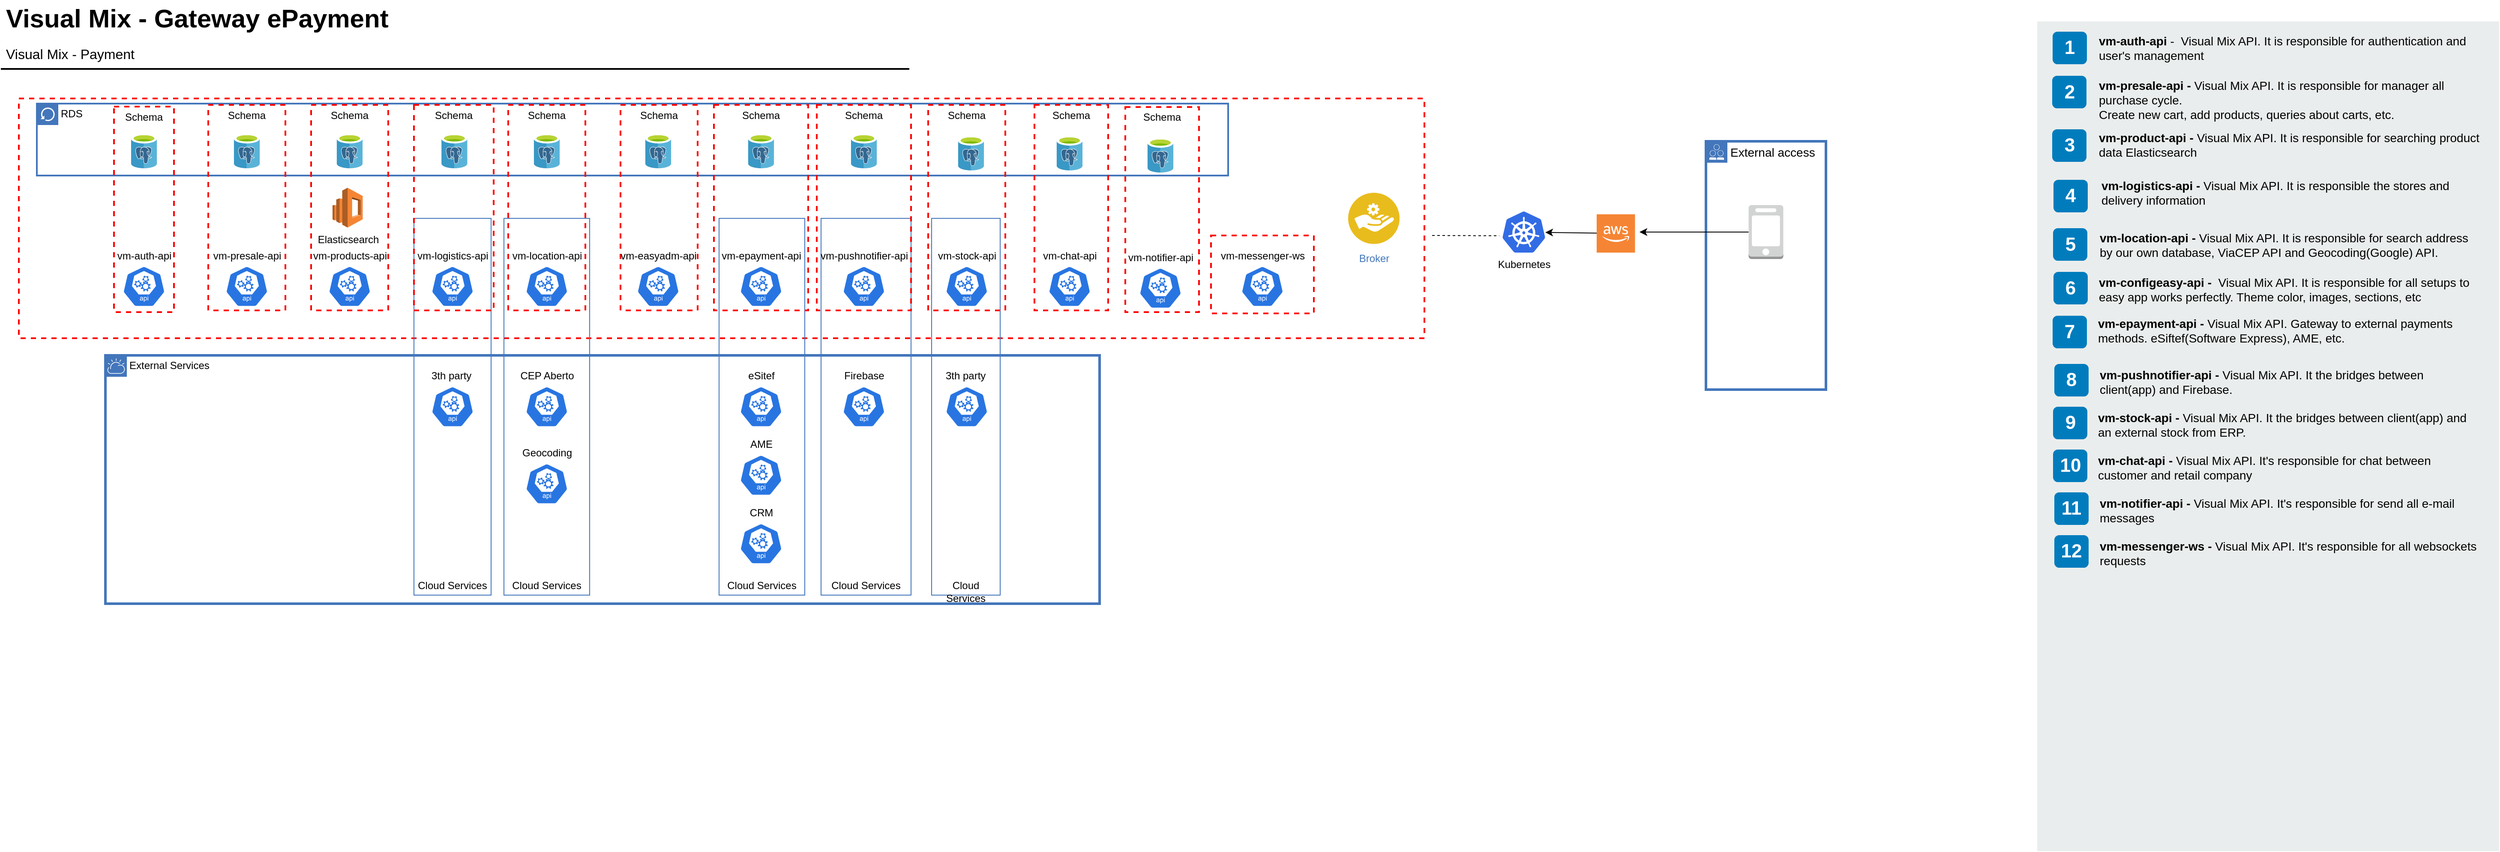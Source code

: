 <mxfile version="13.6.2" type="github" pages="3">
  <diagram id="Ht1M8jgEwFfnCIfOTk4-" name="Architecture">
    <mxGraphModel dx="2365" dy="1655" grid="1" gridSize="10" guides="1" tooltips="1" connect="1" arrows="1" fold="1" page="1" pageScale="1" pageWidth="1169" pageHeight="827" background="none" math="0" shadow="0">
      <root>
        <mxCell id="0" />
        <mxCell id="1" parent="0" />
        <mxCell id="-QjtrjUzRDEMRZ5MF8oH-47" value="Visual Mix - Gateway ePayment" style="text;html=1;resizable=0;points=[];autosize=1;align=left;verticalAlign=top;spacingTop=-4;fontSize=30;fontStyle=1" parent="1" vertex="1">
          <mxGeometry x="12" y="65.5" width="460" height="40" as="geometry" />
        </mxCell>
        <mxCell id="-QjtrjUzRDEMRZ5MF8oH-48" value="Visual Mix - Payment" style="text;html=1;resizable=0;points=[];autosize=1;align=left;verticalAlign=top;spacingTop=-4;fontSize=16" parent="1" vertex="1">
          <mxGeometry x="12" y="115.5" width="170" height="20" as="geometry" />
        </mxCell>
        <mxCell id="SCVMTBWpLvtzJIhz15lM-1" value="" style="line;strokeWidth=2;html=1;fontSize=14;" parent="1" vertex="1">
          <mxGeometry x="8" y="140.5" width="1060" height="10" as="geometry" />
        </mxCell>
        <mxCell id="9gZsiQix6CurxSerb5Fo-18" value="" style="rounded=0;whiteSpace=wrap;html=1;fillColor=#EAEDED;fontSize=22;fontColor=#FFFFFF;strokeColor=none;labelBackgroundColor=none;" parent="1" vertex="1">
          <mxGeometry x="2384" y="90" width="539" height="969" as="geometry" />
        </mxCell>
        <mxCell id="9gZsiQix6CurxSerb5Fo-19" value="1" style="rounded=1;whiteSpace=wrap;html=1;fillColor=#007CBD;strokeColor=none;fontColor=#FFFFFF;fontStyle=1;fontSize=22;labelBackgroundColor=none;" parent="1" vertex="1">
          <mxGeometry x="2402" y="102" width="40" height="38" as="geometry" />
        </mxCell>
        <mxCell id="9gZsiQix6CurxSerb5Fo-20" value="2" style="rounded=1;whiteSpace=wrap;html=1;fillColor=#007CBD;strokeColor=none;fontColor=#FFFFFF;fontStyle=1;fontSize=22;labelBackgroundColor=none;" parent="1" vertex="1">
          <mxGeometry x="2401.5" y="153.5" width="40" height="38" as="geometry" />
        </mxCell>
        <mxCell id="9gZsiQix6CurxSerb5Fo-21" value="3" style="rounded=1;whiteSpace=wrap;html=1;fillColor=#007CBD;strokeColor=none;fontColor=#FFFFFF;fontStyle=1;fontSize=22;labelBackgroundColor=none;" parent="1" vertex="1">
          <mxGeometry x="2401.5" y="216" width="40" height="38" as="geometry" />
        </mxCell>
        <mxCell id="9gZsiQix6CurxSerb5Fo-22" value="4" style="rounded=1;whiteSpace=wrap;html=1;fillColor=#007CBD;strokeColor=none;fontColor=#FFFFFF;fontStyle=1;fontSize=22;labelBackgroundColor=none;" parent="1" vertex="1">
          <mxGeometry x="2403" y="275" width="40" height="38" as="geometry" />
        </mxCell>
        <mxCell id="9gZsiQix6CurxSerb5Fo-23" value="5" style="rounded=1;whiteSpace=wrap;html=1;fillColor=#007CBD;strokeColor=none;fontColor=#FFFFFF;fontStyle=1;fontSize=22;labelBackgroundColor=none;" parent="1" vertex="1">
          <mxGeometry x="2402.5" y="331.5" width="40" height="38" as="geometry" />
        </mxCell>
        <mxCell id="9gZsiQix6CurxSerb5Fo-24" value="6" style="rounded=1;whiteSpace=wrap;html=1;fillColor=#007CBD;strokeColor=none;fontColor=#FFFFFF;fontStyle=1;fontSize=22;labelBackgroundColor=none;" parent="1" vertex="1">
          <mxGeometry x="2403" y="382.5" width="40" height="38" as="geometry" />
        </mxCell>
        <mxCell id="9gZsiQix6CurxSerb5Fo-25" value="7" style="rounded=1;whiteSpace=wrap;html=1;fillColor=#007CBD;strokeColor=none;fontColor=#FFFFFF;fontStyle=1;fontSize=22;labelBackgroundColor=none;" parent="1" vertex="1">
          <mxGeometry x="2402" y="433.75" width="40" height="38" as="geometry" />
        </mxCell>
        <mxCell id="9gZsiQix6CurxSerb5Fo-26" value="8" style="rounded=1;whiteSpace=wrap;html=1;fillColor=#007CBD;strokeColor=none;fontColor=#FFFFFF;fontStyle=1;fontSize=22;labelBackgroundColor=none;" parent="1" vertex="1">
          <mxGeometry x="2404" y="490" width="40" height="38" as="geometry" />
        </mxCell>
        <mxCell id="9gZsiQix6CurxSerb5Fo-27" value="&lt;b&gt;vm-auth-api &lt;/b&gt;- &amp;nbsp;Visual Mix API. It is responsible for authentication and user&#39;s management&amp;nbsp;" style="text;html=1;align=left;verticalAlign=top;spacingTop=-4;fontSize=14;labelBackgroundColor=none;whiteSpace=wrap;" parent="1" vertex="1">
          <mxGeometry x="2453.5" y="101.5" width="449" height="46.5" as="geometry" />
        </mxCell>
        <mxCell id="9gZsiQix6CurxSerb5Fo-28" value="&lt;b&gt;vm-presale-api&amp;nbsp;&lt;/b&gt;&lt;b&gt;-&amp;nbsp;&lt;/b&gt;Visual Mix API. It is responsible for manager all purchase cycle.&amp;nbsp;&lt;br&gt;Create new cart, add products, queries about carts, etc." style="text;html=1;align=left;verticalAlign=top;spacingTop=-4;fontSize=14;labelBackgroundColor=none;whiteSpace=wrap;" parent="1" vertex="1">
          <mxGeometry x="2453.5" y="154" width="450" height="43.5" as="geometry" />
        </mxCell>
        <mxCell id="9gZsiQix6CurxSerb5Fo-29" value="&lt;b&gt;vm-product-api&amp;nbsp;&lt;/b&gt;&lt;b&gt;-&amp;nbsp;&lt;/b&gt;Visual Mix API. It is responsible for searching product data Elasticsearch&amp;nbsp;" style="text;html=1;align=left;verticalAlign=top;spacingTop=-4;fontSize=14;labelBackgroundColor=none;whiteSpace=wrap;" parent="1" vertex="1">
          <mxGeometry x="2453.5" y="214.5" width="450" height="117" as="geometry" />
        </mxCell>
        <mxCell id="9gZsiQix6CurxSerb5Fo-30" value="&lt;span&gt;&lt;b&gt;vm-logistics-api&amp;nbsp;&lt;/b&gt;&lt;/span&gt;&lt;b&gt;-&amp;nbsp;&lt;/b&gt;Visual Mix API. It is responsible the stores&amp;nbsp;and delivery&amp;nbsp;information&amp;nbsp;" style="text;html=1;align=left;verticalAlign=top;spacingTop=-4;fontSize=14;labelBackgroundColor=none;whiteSpace=wrap;" parent="1" vertex="1">
          <mxGeometry x="2457" y="270.5" width="450" height="49.5" as="geometry" />
        </mxCell>
        <mxCell id="9gZsiQix6CurxSerb5Fo-31" value="&lt;b&gt;vm-location-api&amp;nbsp;&lt;/b&gt;&lt;b&gt;-&amp;nbsp;&lt;/b&gt;Visual Mix API. It is responsible for search address by our own database, ViaCEP API and Geocoding(Google) API." style="text;html=1;align=left;verticalAlign=top;spacingTop=-4;fontSize=14;labelBackgroundColor=none;whiteSpace=wrap;" parent="1" vertex="1">
          <mxGeometry x="2454.5" y="331.5" width="449" height="62.5" as="geometry" />
        </mxCell>
        <mxCell id="9gZsiQix6CurxSerb5Fo-32" value="&lt;b&gt;vm-configeasy-api&amp;nbsp;&lt;/b&gt;&lt;b&gt;-&amp;nbsp;&lt;/b&gt;&lt;b&gt;&amp;nbsp;&lt;/b&gt;Visual Mix API. It is responsible for all setups to easy app works perfectly. Theme color, images, sections, etc" style="text;html=1;align=left;verticalAlign=top;spacingTop=-4;fontSize=14;labelBackgroundColor=none;whiteSpace=wrap;" parent="1" vertex="1">
          <mxGeometry x="2453.5" y="384" width="450" height="36" as="geometry" />
        </mxCell>
        <mxCell id="9gZsiQix6CurxSerb5Fo-33" value="&lt;b&gt;vm-pushnotifier-api&amp;nbsp;&lt;/b&gt;&lt;b&gt;-&amp;nbsp;&lt;/b&gt;Visual Mix API. It the bridges between client(app) and Firebase." style="text;html=1;align=left;verticalAlign=top;spacingTop=-4;fontSize=14;labelBackgroundColor=none;whiteSpace=wrap;" parent="1" vertex="1">
          <mxGeometry x="2454.5" y="491.5" width="449" height="38.5" as="geometry" />
        </mxCell>
        <mxCell id="9gZsiQix6CurxSerb5Fo-34" value="&lt;b&gt;vm-epayment-api&amp;nbsp;&lt;/b&gt;&lt;b&gt;-&amp;nbsp;&lt;/b&gt;Visual Mix API. Gateway to external payments methods. eSiftef(Software Express), AME, etc.&lt;b&gt;&amp;nbsp;&lt;/b&gt;" style="text;html=1;align=left;verticalAlign=top;spacingTop=-4;fontSize=14;labelBackgroundColor=none;whiteSpace=wrap;" parent="1" vertex="1">
          <mxGeometry x="2452.5" y="431.5" width="450" height="38.5" as="geometry" />
        </mxCell>
        <mxCell id="e6rWz-Rmy9RiweGdKCaX-33" value="9" style="rounded=1;whiteSpace=wrap;html=1;fillColor=#007CBD;strokeColor=none;fontColor=#FFFFFF;fontStyle=1;fontSize=22;labelBackgroundColor=none;" parent="1" vertex="1">
          <mxGeometry x="2402.5" y="540" width="40" height="38" as="geometry" />
        </mxCell>
        <mxCell id="e6rWz-Rmy9RiweGdKCaX-34" value="&lt;b&gt;vm-stock-api&amp;nbsp;&lt;/b&gt;&lt;b&gt;-&amp;nbsp;&lt;/b&gt;Visual Mix API. It the bridges between client(app) and an external stock from ERP." style="text;html=1;align=left;verticalAlign=top;spacingTop=-4;fontSize=14;labelBackgroundColor=none;whiteSpace=wrap;" parent="1" vertex="1">
          <mxGeometry x="2453" y="541.5" width="449" height="38.5" as="geometry" />
        </mxCell>
        <mxCell id="e6rWz-Rmy9RiweGdKCaX-35" value="10" style="rounded=1;whiteSpace=wrap;html=1;fillColor=#007CBD;strokeColor=none;fontColor=#FFFFFF;fontStyle=1;fontSize=22;labelBackgroundColor=none;" parent="1" vertex="1">
          <mxGeometry x="2402.5" y="590" width="40" height="38" as="geometry" />
        </mxCell>
        <mxCell id="e6rWz-Rmy9RiweGdKCaX-36" value="&lt;b&gt;vm-chat-api&amp;nbsp;&lt;/b&gt;&lt;b&gt;-&amp;nbsp;&lt;/b&gt;Visual Mix API. It&#39;s responsible for chat between customer and retail company" style="text;html=1;align=left;verticalAlign=top;spacingTop=-4;fontSize=14;labelBackgroundColor=none;whiteSpace=wrap;" parent="1" vertex="1">
          <mxGeometry x="2453" y="591.5" width="449" height="38.5" as="geometry" />
        </mxCell>
        <mxCell id="e6rWz-Rmy9RiweGdKCaX-37" value="11" style="rounded=1;whiteSpace=wrap;html=1;fillColor=#007CBD;strokeColor=none;fontColor=#FFFFFF;fontStyle=1;fontSize=22;labelBackgroundColor=none;" parent="1" vertex="1">
          <mxGeometry x="2404" y="640" width="40" height="38" as="geometry" />
        </mxCell>
        <mxCell id="e6rWz-Rmy9RiweGdKCaX-38" value="&lt;b&gt;vm-notifier-api&amp;nbsp;&lt;/b&gt;&lt;b&gt;-&amp;nbsp;&lt;/b&gt;Visual Mix API. It&#39;s responsible for send all e-mail messages" style="text;html=1;align=left;verticalAlign=top;spacingTop=-4;fontSize=14;labelBackgroundColor=none;whiteSpace=wrap;" parent="1" vertex="1">
          <mxGeometry x="2454.5" y="641.5" width="449" height="38.5" as="geometry" />
        </mxCell>
        <mxCell id="e6rWz-Rmy9RiweGdKCaX-39" value="12" style="rounded=1;whiteSpace=wrap;html=1;fillColor=#007CBD;strokeColor=none;fontColor=#FFFFFF;fontStyle=1;fontSize=22;labelBackgroundColor=none;" parent="1" vertex="1">
          <mxGeometry x="2404" y="690" width="40" height="38" as="geometry" />
        </mxCell>
        <mxCell id="e6rWz-Rmy9RiweGdKCaX-40" value="&lt;b&gt;vm-messenger-ws&amp;nbsp;&lt;/b&gt;&lt;b&gt;-&amp;nbsp;&lt;/b&gt;Visual Mix API. It&#39;s responsible for all websockets requests" style="text;html=1;align=left;verticalAlign=top;spacingTop=-4;fontSize=14;labelBackgroundColor=none;whiteSpace=wrap;" parent="1" vertex="1">
          <mxGeometry x="2454.5" y="691.5" width="449" height="38.5" as="geometry" />
        </mxCell>
        <mxCell id="FPIIqeN5ZAR5y9yoUY7c-1" value="" style="group" vertex="1" connectable="0" parent="1">
          <mxGeometry x="29" y="180" width="2108.5" height="590" as="geometry" />
        </mxCell>
        <mxCell id="e6rWz-Rmy9RiweGdKCaX-19" value="Schema" style="fontStyle=0;verticalAlign=top;align=center;spacingTop=-1;fillColor=none;rounded=0;whiteSpace=wrap;strokeColor=#FF0000;strokeWidth=2;dashed=1;container=1;collapsible=0;expand=0;recursiveResize=0;spacing=1;" parent="FPIIqeN5ZAR5y9yoUY7c-1" vertex="1">
          <mxGeometry x="1291" y="10" width="86" height="239.5" as="geometry" />
        </mxCell>
        <mxCell id="e6rWz-Rmy9RiweGdKCaX-20" value="" style="aspect=fixed;html=1;points=[];align=center;image;fontSize=12;image=img/lib/mscae/Azure_Database_for_PostgreSQL_servers.svg;" parent="e6rWz-Rmy9RiweGdKCaX-19" vertex="1">
          <mxGeometry x="25.8" y="36.5" width="30.4" height="40" as="geometry" />
        </mxCell>
        <mxCell id="e6rWz-Rmy9RiweGdKCaX-32" value="RDS" style="shape=mxgraph.ibm.box;prType=classic;fontStyle=0;verticalAlign=top;align=left;spacingLeft=32;spacingTop=4;fillColor=none;rounded=0;whiteSpace=wrap;html=1;strokeColor=#4376BB;strokeWidth=2;dashed=0;container=1;spacing=-4;collapsible=0;expand=0;recursiveResize=0;" parent="e6rWz-Rmy9RiweGdKCaX-19" vertex="1">
          <mxGeometry x="-1270" y="-4" width="1390" height="84" as="geometry" />
        </mxCell>
        <mxCell id="9gZsiQix6CurxSerb5Fo-36" value="" style="fontStyle=0;verticalAlign=top;align=center;spacingTop=-2;fillColor=none;rounded=0;whiteSpace=wrap;html=1;strokeColor=#FF0000;strokeWidth=2;dashed=1;container=0;collapsible=0;expand=0;recursiveResize=0;" parent="FPIIqeN5ZAR5y9yoUY7c-1" vertex="1">
          <mxGeometry width="1640" height="280" as="geometry" />
        </mxCell>
        <mxCell id="9gZsiQix6CurxSerb5Fo-55" value="Schema" style="fontStyle=0;verticalAlign=top;align=center;spacingTop=-2;fillColor=none;rounded=0;whiteSpace=wrap;html=1;strokeColor=#FF0000;strokeWidth=2;dashed=1;container=1;collapsible=0;expand=0;recursiveResize=0;" parent="FPIIqeN5ZAR5y9yoUY7c-1" vertex="1">
          <mxGeometry x="702" y="7.5" width="90" height="240" as="geometry" />
        </mxCell>
        <mxCell id="9gZsiQix6CurxSerb5Fo-123" value="" style="aspect=fixed;html=1;points=[];align=center;image;fontSize=12;image=img/lib/mscae/Azure_Database_for_PostgreSQL_servers.svg;" parent="9gZsiQix6CurxSerb5Fo-55" vertex="1">
          <mxGeometry x="28.8" y="34" width="30.4" height="40" as="geometry" />
        </mxCell>
        <mxCell id="9gZsiQix6CurxSerb5Fo-71" value="&lt;br&gt;&lt;br&gt;&lt;br&gt;&lt;br&gt;&lt;br&gt;&lt;br&gt;&lt;br&gt;&lt;br&gt;&lt;br&gt;&lt;br&gt;&lt;br&gt;&lt;br&gt;&lt;br&gt;&lt;br&gt;&lt;br&gt;&lt;br&gt;&lt;br&gt;&lt;br&gt;&lt;br&gt;&lt;br&gt;&lt;br&gt;&lt;br&gt;&lt;br&gt;&lt;br&gt;&lt;br&gt;&lt;br&gt;&lt;br&gt;&lt;br&gt;&lt;br&gt;Cloud Services" style="fontStyle=0;verticalAlign=top;align=center;spacingTop=-2;fillColor=none;rounded=0;whiteSpace=wrap;html=1;strokeColor=#4376BB;strokeWidth=1;dashed=0;container=1;collapsible=0;expand=0;recursiveResize=0;direction=east;" parent="FPIIqeN5ZAR5y9yoUY7c-1" vertex="1">
          <mxGeometry x="817" y="140" width="100" height="440" as="geometry" />
        </mxCell>
        <mxCell id="9gZsiQix6CurxSerb5Fo-75" value="External Services" style="shape=mxgraph.ibm.box;prType=cloud;fontStyle=0;verticalAlign=top;align=left;spacingLeft=32;spacingTop=4;fillColor=none;rounded=0;whiteSpace=wrap;html=1;strokeColor=#4376BB;strokeWidth=3;dashed=0;container=1;spacing=-4;collapsible=0;expand=0;recursiveResize=0;" parent="FPIIqeN5ZAR5y9yoUY7c-1" vertex="1">
          <mxGeometry x="101" y="300" width="1160" height="290" as="geometry" />
        </mxCell>
        <mxCell id="9gZsiQix6CurxSerb5Fo-78" value="3th party&amp;nbsp;&lt;br&gt;&lt;br&gt;&lt;br&gt;&lt;br&gt;&lt;br&gt;&lt;br&gt;" style="html=1;dashed=0;whitespace=wrap;fillColor=#2875E2;strokeColor=#ffffff;points=[[0.005,0.63,0],[0.1,0.2,0],[0.9,0.2,0],[0.5,0,0],[0.995,0.63,0],[0.72,0.99,0],[0.5,1,0],[0.28,0.99,0]];shape=mxgraph.kubernetes.icon;prIcon=api;flipH=0;flipV=0;" parent="9gZsiQix6CurxSerb5Fo-75" vertex="1">
          <mxGeometry x="380" y="30" width="50" height="60" as="geometry" />
        </mxCell>
        <mxCell id="9gZsiQix6CurxSerb5Fo-79" value="eSitef&lt;br&gt;&lt;br&gt;&lt;br&gt;&lt;br&gt;&lt;br&gt;&lt;br&gt;" style="html=1;dashed=0;whitespace=wrap;fillColor=#2875E2;strokeColor=#ffffff;points=[[0.005,0.63,0],[0.1,0.2,0],[0.9,0.2,0],[0.5,0,0],[0.995,0.63,0],[0.72,0.99,0],[0.5,1,0],[0.28,0.99,0]];shape=mxgraph.kubernetes.icon;prIcon=api;flipH=0;flipV=0;" parent="9gZsiQix6CurxSerb5Fo-75" vertex="1">
          <mxGeometry x="740" y="30" width="50" height="60" as="geometry" />
        </mxCell>
        <mxCell id="9gZsiQix6CurxSerb5Fo-81" value="AME&lt;br&gt;&lt;br&gt;&lt;br&gt;&lt;br&gt;&lt;br&gt;&lt;br&gt;" style="html=1;dashed=0;whitespace=wrap;fillColor=#2875E2;strokeColor=#ffffff;points=[[0.005,0.63,0],[0.1,0.2,0],[0.9,0.2,0],[0.5,0,0],[0.995,0.63,0],[0.72,0.99,0],[0.5,1,0],[0.28,0.99,0]];shape=mxgraph.kubernetes.icon;prIcon=api;flipH=0;flipV=0;" parent="9gZsiQix6CurxSerb5Fo-75" vertex="1">
          <mxGeometry x="740" y="110" width="50" height="60" as="geometry" />
        </mxCell>
        <mxCell id="9gZsiQix6CurxSerb5Fo-82" value="CRM&lt;br&gt;&lt;br&gt;&lt;br&gt;&lt;br&gt;&lt;br&gt;&lt;br&gt;" style="html=1;dashed=0;whitespace=wrap;fillColor=#2875E2;strokeColor=#ffffff;points=[[0.005,0.63,0],[0.1,0.2,0],[0.9,0.2,0],[0.5,0,0],[0.995,0.63,0],[0.72,0.99,0],[0.5,1,0],[0.28,0.99,0]];shape=mxgraph.kubernetes.icon;prIcon=api;flipH=0;flipV=0;" parent="9gZsiQix6CurxSerb5Fo-75" vertex="1">
          <mxGeometry x="740" y="190" width="50" height="60" as="geometry" />
        </mxCell>
        <mxCell id="9gZsiQix6CurxSerb5Fo-83" value="Firebase&lt;br&gt;&lt;br&gt;&lt;br&gt;&lt;br&gt;&lt;br&gt;&lt;br&gt;" style="html=1;dashed=0;whitespace=wrap;fillColor=#2875E2;strokeColor=#ffffff;points=[[0.005,0.63,0],[0.1,0.2,0],[0.9,0.2,0],[0.5,0,0],[0.995,0.63,0],[0.72,0.99,0],[0.5,1,0],[0.28,0.99,0]];shape=mxgraph.kubernetes.icon;prIcon=api;flipH=0;flipV=0;" parent="9gZsiQix6CurxSerb5Fo-75" vertex="1">
          <mxGeometry x="860" y="30" width="50" height="60" as="geometry" />
        </mxCell>
        <mxCell id="9gZsiQix6CurxSerb5Fo-84" value="3th party&amp;nbsp;&lt;br&gt;&lt;br&gt;&lt;br&gt;&lt;br&gt;&lt;br&gt;&lt;br&gt;" style="html=1;dashed=0;whitespace=wrap;fillColor=#2875E2;strokeColor=#ffffff;points=[[0.005,0.63,0],[0.1,0.2,0],[0.9,0.2,0],[0.5,0,0],[0.995,0.63,0],[0.72,0.99,0],[0.5,1,0],[0.28,0.99,0]];shape=mxgraph.kubernetes.icon;prIcon=api;flipH=0;flipV=0;" parent="9gZsiQix6CurxSerb5Fo-75" vertex="1">
          <mxGeometry x="980" y="30" width="50" height="60" as="geometry" />
        </mxCell>
        <mxCell id="9gZsiQix6CurxSerb5Fo-73" value="&lt;br&gt;&lt;br&gt;&lt;br&gt;&lt;br&gt;&lt;br&gt;&lt;br&gt;&lt;br&gt;&lt;br&gt;&lt;br&gt;&lt;br&gt;&lt;br&gt;&lt;br&gt;&lt;br&gt;&lt;br&gt;&lt;br&gt;&lt;br&gt;&lt;br&gt;&lt;br&gt;&lt;br&gt;&lt;br&gt;&lt;br&gt;&lt;br&gt;&lt;br&gt;&lt;br&gt;&lt;br&gt;&lt;br&gt;&lt;br&gt;&lt;br&gt;&lt;br&gt;Cloud Services" style="fontStyle=0;verticalAlign=top;align=center;spacingTop=-2;fillColor=none;rounded=0;whiteSpace=wrap;html=1;strokeColor=#4376BB;strokeWidth=1;dashed=0;container=1;collapsible=0;expand=0;recursiveResize=0;direction=east;flipH=0;" parent="FPIIqeN5ZAR5y9yoUY7c-1" vertex="1">
          <mxGeometry x="1065" y="140" width="80" height="440" as="geometry" />
        </mxCell>
        <mxCell id="9gZsiQix6CurxSerb5Fo-72" value="&lt;br&gt;&lt;br&gt;&lt;br&gt;&lt;br&gt;&lt;br&gt;&lt;br&gt;&lt;br&gt;&lt;br&gt;&lt;br&gt;&lt;br&gt;&lt;br&gt;&lt;br&gt;&lt;br&gt;&lt;br&gt;&lt;br&gt;&lt;br&gt;&lt;br&gt;&lt;br&gt;&lt;br&gt;&lt;br&gt;&lt;br&gt;&lt;br&gt;&lt;br&gt;&lt;br&gt;&lt;br&gt;&lt;br&gt;&lt;br&gt;&lt;br&gt;&lt;br&gt;Cloud Services" style="fontStyle=0;verticalAlign=top;align=center;spacingTop=-2;fillColor=none;rounded=0;whiteSpace=wrap;html=1;strokeColor=#4376BB;strokeWidth=1;dashed=0;container=1;collapsible=0;expand=0;recursiveResize=0;direction=east;" parent="FPIIqeN5ZAR5y9yoUY7c-1" vertex="1">
          <mxGeometry x="936" y="140" width="105" height="440" as="geometry" />
        </mxCell>
        <mxCell id="9gZsiQix6CurxSerb5Fo-74" value="&lt;br&gt;&lt;br&gt;&lt;br&gt;&lt;br&gt;&lt;br&gt;&lt;br&gt;&lt;br&gt;&lt;br&gt;&lt;br&gt;&lt;br&gt;&lt;br&gt;&lt;br&gt;&lt;br&gt;&lt;br&gt;&lt;br&gt;&lt;br&gt;&lt;br&gt;&lt;br&gt;&lt;br&gt;&lt;br&gt;&lt;br&gt;&lt;br&gt;&lt;br&gt;&lt;br&gt;&lt;br&gt;&lt;br&gt;&lt;br&gt;&lt;br&gt;&lt;br&gt;Cloud Services" style="fontStyle=0;verticalAlign=top;align=center;spacingTop=-2;fillColor=none;rounded=0;whiteSpace=wrap;html=1;strokeColor=#4376BB;strokeWidth=1;dashed=0;container=1;collapsible=0;expand=0;recursiveResize=0;direction=east;" parent="FPIIqeN5ZAR5y9yoUY7c-1" vertex="1">
          <mxGeometry x="461" y="140" width="90" height="440" as="geometry" />
        </mxCell>
        <mxCell id="9gZsiQix6CurxSerb5Fo-70" value="&lt;br&gt;&lt;br&gt;&lt;br&gt;&lt;br&gt;&lt;br&gt;&lt;br&gt;&lt;br&gt;&lt;br&gt;&lt;br&gt;&lt;br&gt;&lt;br&gt;&lt;br&gt;&lt;br&gt;&lt;br&gt;&lt;br&gt;&lt;br&gt;&lt;br&gt;&lt;br&gt;&lt;br&gt;&lt;br&gt;&lt;br&gt;&lt;br&gt;&lt;br&gt;&lt;br&gt;&lt;br&gt;&lt;br&gt;&lt;br&gt;&lt;br&gt;&lt;br&gt;Cloud Services" style="fontStyle=0;verticalAlign=top;align=center;spacingTop=-2;fillColor=none;rounded=0;whiteSpace=wrap;html=1;strokeColor=#4376BB;strokeWidth=1;dashed=0;container=1;collapsible=0;expand=0;recursiveResize=0;direction=east;" parent="FPIIqeN5ZAR5y9yoUY7c-1" vertex="1">
          <mxGeometry x="566" y="140" width="100" height="440" as="geometry" />
        </mxCell>
        <mxCell id="9gZsiQix6CurxSerb5Fo-76" value="CEP Aberto&lt;br&gt;&lt;br&gt;&lt;br&gt;&lt;br&gt;&lt;br&gt;&lt;br&gt;" style="html=1;dashed=0;whitespace=wrap;fillColor=#2875E2;strokeColor=#ffffff;points=[[0.005,0.63,0],[0.1,0.2,0],[0.9,0.2,0],[0.5,0,0],[0.995,0.63,0],[0.72,0.99,0],[0.5,1,0],[0.28,0.99,0]];shape=mxgraph.kubernetes.icon;prIcon=api;flipH=0;flipV=0;" parent="9gZsiQix6CurxSerb5Fo-70" vertex="1">
          <mxGeometry x="25" y="190" width="50" height="60" as="geometry" />
        </mxCell>
        <mxCell id="9gZsiQix6CurxSerb5Fo-77" value="Geocoding&lt;br&gt;&lt;br&gt;&lt;br&gt;&lt;br&gt;&lt;br&gt;&lt;br&gt;" style="html=1;dashed=0;whitespace=wrap;fillColor=#2875E2;strokeColor=#ffffff;points=[[0.005,0.63,0],[0.1,0.2,0],[0.9,0.2,0],[0.5,0,0],[0.995,0.63,0],[0.72,0.99,0],[0.5,1,0],[0.28,0.99,0]];shape=mxgraph.kubernetes.icon;prIcon=api;flipH=0;flipV=0;" parent="9gZsiQix6CurxSerb5Fo-70" vertex="1">
          <mxGeometry x="25" y="280" width="50" height="60" as="geometry" />
        </mxCell>
        <mxCell id="9gZsiQix6CurxSerb5Fo-59" value="Schema" style="fontStyle=0;verticalAlign=top;align=center;spacingTop=-2;fillColor=none;rounded=0;whiteSpace=wrap;html=1;strokeColor=#FF0000;strokeWidth=2;dashed=1;container=1;collapsible=0;expand=0;recursiveResize=0;" parent="FPIIqeN5ZAR5y9yoUY7c-1" vertex="1">
          <mxGeometry x="1185" y="7.5" width="86" height="240" as="geometry" />
        </mxCell>
        <mxCell id="9gZsiQix6CurxSerb5Fo-127" value="" style="aspect=fixed;html=1;points=[];align=center;image;fontSize=12;image=img/lib/mscae/Azure_Database_for_PostgreSQL_servers.svg;" parent="9gZsiQix6CurxSerb5Fo-59" vertex="1">
          <mxGeometry x="25.8" y="36.5" width="30.4" height="40" as="geometry" />
        </mxCell>
        <mxCell id="9gZsiQix6CurxSerb5Fo-58" value="Schema" style="fontStyle=0;verticalAlign=top;align=center;spacingTop=-2;fillColor=none;rounded=0;whiteSpace=wrap;html=1;strokeColor=#FF0000;strokeWidth=2;dashed=1;container=1;collapsible=0;expand=0;recursiveResize=0;" parent="FPIIqeN5ZAR5y9yoUY7c-1" vertex="1">
          <mxGeometry x="1061" y="7.5" width="90" height="240" as="geometry" />
        </mxCell>
        <mxCell id="9gZsiQix6CurxSerb5Fo-126" value="" style="aspect=fixed;html=1;points=[];align=center;image;fontSize=12;image=img/lib/mscae/Azure_Database_for_PostgreSQL_servers.svg;" parent="9gZsiQix6CurxSerb5Fo-58" vertex="1">
          <mxGeometry x="34.8" y="36.5" width="30.4" height="40" as="geometry" />
        </mxCell>
        <mxCell id="9gZsiQix6CurxSerb5Fo-57" value="Schema" style="fontStyle=0;verticalAlign=top;align=center;spacingTop=-2;fillColor=none;rounded=0;whiteSpace=wrap;html=1;strokeColor=#FF0000;strokeWidth=2;dashed=1;container=1;collapsible=0;expand=0;recursiveResize=0;" parent="FPIIqeN5ZAR5y9yoUY7c-1" vertex="1">
          <mxGeometry x="931" y="7.5" width="110" height="240" as="geometry" />
        </mxCell>
        <mxCell id="9gZsiQix6CurxSerb5Fo-125" value="" style="aspect=fixed;html=1;points=[];align=center;image;fontSize=12;image=img/lib/mscae/Azure_Database_for_PostgreSQL_servers.svg;" parent="9gZsiQix6CurxSerb5Fo-57" vertex="1">
          <mxGeometry x="39.8" y="34" width="30.4" height="40" as="geometry" />
        </mxCell>
        <mxCell id="9gZsiQix6CurxSerb5Fo-56" value="Schema" style="fontStyle=0;verticalAlign=top;align=center;spacingTop=-2;fillColor=none;rounded=0;whiteSpace=wrap;html=1;strokeColor=#FF0000;strokeWidth=2;dashed=1;container=1;collapsible=0;expand=0;recursiveResize=0;" parent="FPIIqeN5ZAR5y9yoUY7c-1" vertex="1">
          <mxGeometry x="811" y="7.5" width="110" height="240" as="geometry" />
        </mxCell>
        <mxCell id="9gZsiQix6CurxSerb5Fo-124" value="" style="aspect=fixed;html=1;points=[];align=center;image;fontSize=12;image=img/lib/mscae/Azure_Database_for_PostgreSQL_servers.svg;" parent="9gZsiQix6CurxSerb5Fo-56" vertex="1">
          <mxGeometry x="39.8" y="34" width="30.4" height="40" as="geometry" />
        </mxCell>
        <mxCell id="9gZsiQix6CurxSerb5Fo-54" value="Schema" style="fontStyle=0;verticalAlign=top;align=center;spacingTop=-2;fillColor=none;rounded=0;whiteSpace=wrap;html=1;strokeColor=#FF0000;strokeWidth=2;dashed=1;container=1;collapsible=0;expand=0;recursiveResize=0;" parent="FPIIqeN5ZAR5y9yoUY7c-1" vertex="1">
          <mxGeometry x="571" y="7.5" width="90" height="240" as="geometry" />
        </mxCell>
        <mxCell id="9gZsiQix6CurxSerb5Fo-122" value="" style="aspect=fixed;html=1;points=[];align=center;image;fontSize=12;image=img/lib/mscae/Azure_Database_for_PostgreSQL_servers.svg;" parent="9gZsiQix6CurxSerb5Fo-54" vertex="1">
          <mxGeometry x="29.8" y="34" width="30.4" height="40" as="geometry" />
        </mxCell>
        <mxCell id="9gZsiQix6CurxSerb5Fo-53" value="Schema" style="fontStyle=0;verticalAlign=top;align=center;spacingTop=-2;fillColor=none;rounded=0;whiteSpace=wrap;html=1;strokeColor=#FF0000;strokeWidth=2;dashed=1;container=1;collapsible=0;expand=0;recursiveResize=0;" parent="FPIIqeN5ZAR5y9yoUY7c-1" vertex="1">
          <mxGeometry x="461" y="7.5" width="93" height="240" as="geometry" />
        </mxCell>
        <mxCell id="9gZsiQix6CurxSerb5Fo-121" value="" style="aspect=fixed;html=1;points=[];align=center;image;fontSize=12;image=img/lib/mscae/Azure_Database_for_PostgreSQL_servers.svg;" parent="9gZsiQix6CurxSerb5Fo-53" vertex="1">
          <mxGeometry x="32.0" y="34" width="30.4" height="40" as="geometry" />
        </mxCell>
        <mxCell id="9gZsiQix6CurxSerb5Fo-52" value="Schema" style="fontStyle=0;verticalAlign=top;align=center;spacingTop=-2;fillColor=none;rounded=0;whiteSpace=wrap;html=1;strokeColor=#FF0000;strokeWidth=2;dashed=1;container=1;collapsible=0;expand=0;recursiveResize=0;" parent="FPIIqeN5ZAR5y9yoUY7c-1" vertex="1">
          <mxGeometry x="341" y="7.5" width="90" height="240" as="geometry" />
        </mxCell>
        <mxCell id="9gZsiQix6CurxSerb5Fo-115" value="Elasticsearch" style="outlineConnect=0;dashed=0;verticalLabelPosition=bottom;verticalAlign=top;align=center;html=1;shape=mxgraph.aws3.elasticsearch_service;fillColor=#F58534;gradientColor=none;" parent="9gZsiQix6CurxSerb5Fo-52" vertex="1">
          <mxGeometry x="24.99" y="96.75" width="35.21" height="46.5" as="geometry" />
        </mxCell>
        <mxCell id="9gZsiQix6CurxSerb5Fo-120" value="" style="aspect=fixed;html=1;points=[];align=center;image;fontSize=12;image=img/lib/mscae/Azure_Database_for_PostgreSQL_servers.svg;" parent="9gZsiQix6CurxSerb5Fo-52" vertex="1">
          <mxGeometry x="29.8" y="34" width="30.4" height="40" as="geometry" />
        </mxCell>
        <mxCell id="9gZsiQix6CurxSerb5Fo-51" value="Schema" style="fontStyle=0;verticalAlign=top;align=center;spacingTop=-2;fillColor=none;rounded=0;whiteSpace=wrap;html=1;strokeColor=#FF0000;strokeWidth=2;dashed=1;container=1;collapsible=0;expand=0;recursiveResize=0;" parent="FPIIqeN5ZAR5y9yoUY7c-1" vertex="1">
          <mxGeometry x="221" y="7.5" width="90" height="240" as="geometry" />
        </mxCell>
        <mxCell id="J2uJuzHB50UTJ_rWJ9Sv-41" value="External access" style="shape=mxgraph.ibm.box;prType=public;fontStyle=0;verticalAlign=top;align=left;spacingLeft=32;spacingTop=4;fillColor=none;rounded=0;whiteSpace=wrap;html=1;strokeColor=#4376BB;strokeWidth=3;dashed=0;container=1;spacing=-4;collapsible=0;expand=0;recursiveResize=0;fontSize=14;" parent="FPIIqeN5ZAR5y9yoUY7c-1" vertex="1">
          <mxGeometry x="1968.5" y="50" width="140" height="290" as="geometry" />
        </mxCell>
        <mxCell id="e6rWz-Rmy9RiweGdKCaX-3" value="" style="outlineConnect=0;dashed=0;verticalLabelPosition=bottom;verticalAlign=top;align=center;html=1;shape=mxgraph.aws3.mobile_client;fillColor=#D2D3D3;gradientColor=none;" parent="J2uJuzHB50UTJ_rWJ9Sv-41" vertex="1">
          <mxGeometry x="49.75" y="74.5" width="40.5" height="63" as="geometry" />
        </mxCell>
        <mxCell id="9gZsiQix6CurxSerb5Fo-50" value="Schema" style="fontStyle=0;verticalAlign=top;align=center;spacingTop=-2;fillColor=none;rounded=0;whiteSpace=wrap;html=1;strokeColor=#FF0000;strokeWidth=2;dashed=1;container=1;collapsible=0;expand=0;recursiveResize=0;" parent="FPIIqeN5ZAR5y9yoUY7c-1" vertex="1">
          <mxGeometry x="111" y="9.5" width="70" height="240" as="geometry" />
        </mxCell>
        <mxCell id="9gZsiQix6CurxSerb5Fo-116" value="" style="aspect=fixed;html=1;points=[];align=center;image;fontSize=12;image=img/lib/mscae/Azure_Database_for_PostgreSQL_servers.svg;" parent="9gZsiQix6CurxSerb5Fo-50" vertex="1">
          <mxGeometry x="19.8" y="32" width="30.4" height="40" as="geometry" />
        </mxCell>
        <mxCell id="9gZsiQix6CurxSerb5Fo-38" value="vm-presale-api&lt;br&gt;&lt;br&gt;&lt;br&gt;&lt;br&gt;&lt;br&gt;&lt;br&gt;" style="html=1;dashed=0;whitespace=wrap;fillColor=#2875E2;strokeColor=#ffffff;points=[[0.005,0.63,0],[0.1,0.2,0],[0.9,0.2,0],[0.5,0,0],[0.995,0.63,0],[0.72,0.99,0],[0.5,1,0],[0.28,0.99,0]];shape=mxgraph.kubernetes.icon;prIcon=api;flipH=0;flipV=0;" parent="FPIIqeN5ZAR5y9yoUY7c-1" vertex="1">
          <mxGeometry x="241" y="189.5" width="50" height="60" as="geometry" />
        </mxCell>
        <mxCell id="9gZsiQix6CurxSerb5Fo-39" value="vm-products-api&lt;br&gt;&lt;br&gt;&lt;br&gt;&lt;br&gt;&lt;br&gt;&lt;br&gt;" style="html=1;dashed=0;whitespace=wrap;fillColor=#2875E2;strokeColor=#ffffff;points=[[0.005,0.63,0],[0.1,0.2,0],[0.9,0.2,0],[0.5,0,0],[0.995,0.63,0],[0.72,0.99,0],[0.5,1,0],[0.28,0.99,0]];shape=mxgraph.kubernetes.icon;prIcon=api;flipH=0;flipV=0;" parent="FPIIqeN5ZAR5y9yoUY7c-1" vertex="1">
          <mxGeometry x="361" y="189.5" width="50" height="60" as="geometry" />
        </mxCell>
        <mxCell id="9gZsiQix6CurxSerb5Fo-40" value="vm-logistics-api&lt;br&gt;&lt;br&gt;&lt;br&gt;&lt;br&gt;&lt;br&gt;&lt;br&gt;" style="html=1;dashed=0;whitespace=wrap;fillColor=#2875E2;strokeColor=#ffffff;points=[[0.005,0.63,0],[0.1,0.2,0],[0.9,0.2,0],[0.5,0,0],[0.995,0.63,0],[0.72,0.99,0],[0.5,1,0],[0.28,0.99,0]];shape=mxgraph.kubernetes.icon;prIcon=api;flipH=0;flipV=0;" parent="FPIIqeN5ZAR5y9yoUY7c-1" vertex="1">
          <mxGeometry x="481" y="189.5" width="50" height="60" as="geometry" />
        </mxCell>
        <mxCell id="9gZsiQix6CurxSerb5Fo-41" value="vm-location-api&lt;br&gt;&lt;br&gt;&lt;br&gt;&lt;br&gt;&lt;br&gt;&lt;br&gt;" style="html=1;dashed=0;whitespace=wrap;fillColor=#2875E2;strokeColor=#ffffff;points=[[0.005,0.63,0],[0.1,0.2,0],[0.9,0.2,0],[0.5,0,0],[0.995,0.63,0],[0.72,0.99,0],[0.5,1,0],[0.28,0.99,0]];shape=mxgraph.kubernetes.icon;prIcon=api;flipH=0;flipV=0;" parent="FPIIqeN5ZAR5y9yoUY7c-1" vertex="1">
          <mxGeometry x="591" y="189.5" width="50" height="60" as="geometry" />
        </mxCell>
        <mxCell id="9gZsiQix6CurxSerb5Fo-42" value="vm-easyadm-api&lt;br&gt;&lt;br&gt;&lt;br&gt;&lt;br&gt;&lt;br&gt;&lt;br&gt;" style="html=1;dashed=0;whitespace=wrap;fillColor=#2875E2;strokeColor=#ffffff;points=[[0.005,0.63,0],[0.1,0.2,0],[0.9,0.2,0],[0.5,0,0],[0.995,0.63,0],[0.72,0.99,0],[0.5,1,0],[0.28,0.99,0]];shape=mxgraph.kubernetes.icon;prIcon=api;flipH=0;flipV=0;" parent="FPIIqeN5ZAR5y9yoUY7c-1" vertex="1">
          <mxGeometry x="721" y="189.5" width="50" height="60" as="geometry" />
        </mxCell>
        <mxCell id="9gZsiQix6CurxSerb5Fo-43" value="vm-epayment-api&lt;br&gt;&lt;br&gt;&lt;br&gt;&lt;br&gt;&lt;br&gt;&lt;br&gt;" style="html=1;dashed=0;whitespace=wrap;fillColor=#2875E2;strokeColor=#ffffff;points=[[0.005,0.63,0],[0.1,0.2,0],[0.9,0.2,0],[0.5,0,0],[0.995,0.63,0],[0.72,0.99,0],[0.5,1,0],[0.28,0.99,0]];shape=mxgraph.kubernetes.icon;prIcon=api;flipH=0;flipV=0;" parent="FPIIqeN5ZAR5y9yoUY7c-1" vertex="1">
          <mxGeometry x="841" y="189.5" width="50" height="60" as="geometry" />
        </mxCell>
        <mxCell id="9gZsiQix6CurxSerb5Fo-44" value="vm-pushnotifier-api&lt;br&gt;&lt;br&gt;&lt;br&gt;&lt;br&gt;&lt;br&gt;&lt;br&gt;" style="html=1;dashed=0;whitespace=wrap;fillColor=#2875E2;strokeColor=#ffffff;points=[[0.005,0.63,0],[0.1,0.2,0],[0.9,0.2,0],[0.5,0,0],[0.995,0.63,0],[0.72,0.99,0],[0.5,1,0],[0.28,0.99,0]];shape=mxgraph.kubernetes.icon;prIcon=api;flipH=0;flipV=0;" parent="FPIIqeN5ZAR5y9yoUY7c-1" vertex="1">
          <mxGeometry x="961" y="189.5" width="50" height="60" as="geometry" />
        </mxCell>
        <mxCell id="9gZsiQix6CurxSerb5Fo-46" value="vm-chat-api&lt;br&gt;&lt;br&gt;&lt;br&gt;&lt;br&gt;&lt;br&gt;&lt;br&gt;" style="html=1;dashed=0;whitespace=wrap;fillColor=#2875E2;strokeColor=#ffffff;points=[[0.005,0.63,0],[0.1,0.2,0],[0.9,0.2,0],[0.5,0,0],[0.995,0.63,0],[0.72,0.99,0],[0.5,1,0],[0.28,0.99,0]];shape=mxgraph.kubernetes.icon;prIcon=api;flipH=0;flipV=0;" parent="FPIIqeN5ZAR5y9yoUY7c-1" vertex="1">
          <mxGeometry x="1201" y="189.5" width="50" height="60" as="geometry" />
        </mxCell>
        <mxCell id="9gZsiQix6CurxSerb5Fo-49" value="vm-stock-api&lt;br&gt;&lt;br&gt;&lt;br&gt;&lt;br&gt;&lt;br&gt;&lt;br&gt;" style="html=1;dashed=0;whitespace=wrap;fillColor=#2875E2;strokeColor=#ffffff;points=[[0.005,0.63,0],[0.1,0.2,0],[0.9,0.2,0],[0.5,0,0],[0.995,0.63,0],[0.72,0.99,0],[0.5,1,0],[0.28,0.99,0]];shape=mxgraph.kubernetes.icon;prIcon=api;flipH=0;flipV=0;" parent="FPIIqeN5ZAR5y9yoUY7c-1" vertex="1">
          <mxGeometry x="1081" y="189.5" width="50" height="60" as="geometry" />
        </mxCell>
        <mxCell id="9gZsiQix6CurxSerb5Fo-37" value="vm-auth-api&lt;br&gt;&lt;br&gt;&lt;br&gt;&lt;br&gt;&lt;br&gt;&lt;br&gt;" style="html=1;dashed=0;whitespace=wrap;fillColor=#2875E2;strokeColor=#ffffff;points=[[0.005,0.63,0],[0.1,0.2,0],[0.9,0.2,0],[0.5,0,0],[0.995,0.63,0],[0.72,0.99,0],[0.5,1,0],[0.28,0.99,0]];shape=mxgraph.kubernetes.icon;prIcon=api;flipH=0;flipV=0;" parent="FPIIqeN5ZAR5y9yoUY7c-1" vertex="1">
          <mxGeometry x="121" y="189.5" width="50" height="60" as="geometry" />
        </mxCell>
        <mxCell id="9gZsiQix6CurxSerb5Fo-119" value="" style="aspect=fixed;html=1;points=[];align=center;image;fontSize=12;image=img/lib/mscae/Azure_Database_for_PostgreSQL_servers.svg;" parent="FPIIqeN5ZAR5y9yoUY7c-1" vertex="1">
          <mxGeometry x="250.8" y="41.5" width="30.4" height="40" as="geometry" />
        </mxCell>
        <mxCell id="e6rWz-Rmy9RiweGdKCaX-2" value="Broker" style="aspect=fixed;perimeter=ellipsePerimeter;html=1;align=center;shadow=0;dashed=0;fontColor=#4277BB;labelBackgroundColor=#ffffff;fontSize=12;spacingTop=3;image;image=img/lib/ibm/applications/service_broker.svg;" parent="FPIIqeN5ZAR5y9yoUY7c-1" vertex="1">
          <mxGeometry x="1551" y="110" width="60" height="60" as="geometry" />
        </mxCell>
        <mxCell id="e6rWz-Rmy9RiweGdKCaX-6" value="" style="outlineConnect=0;dashed=0;verticalLabelPosition=bottom;verticalAlign=top;align=center;html=1;shape=mxgraph.aws3.cloud_2;fillColor=#F58534;gradientColor=none;" parent="FPIIqeN5ZAR5y9yoUY7c-1" vertex="1">
          <mxGeometry x="1841" y="135.25" width="44.75" height="44.75" as="geometry" />
        </mxCell>
        <mxCell id="e6rWz-Rmy9RiweGdKCaX-7" style="edgeStyle=orthogonalEdgeStyle;rounded=0;orthogonalLoop=1;jettySize=auto;html=1;exitX=0;exitY=0.5;exitDx=0;exitDy=0;exitPerimeter=0;" parent="FPIIqeN5ZAR5y9yoUY7c-1" source="e6rWz-Rmy9RiweGdKCaX-3" edge="1">
          <mxGeometry relative="1" as="geometry">
            <mxPoint x="1891" y="156" as="targetPoint" />
          </mxGeometry>
        </mxCell>
        <mxCell id="e6rWz-Rmy9RiweGdKCaX-9" value="Kubernetes" style="aspect=fixed;html=1;points=[];align=center;image;fontSize=12;image=img/lib/mscae/Kubernetes.svg;" parent="FPIIqeN5ZAR5y9yoUY7c-1" vertex="1">
          <mxGeometry x="1731" y="132" width="50" height="48" as="geometry" />
        </mxCell>
        <mxCell id="e6rWz-Rmy9RiweGdKCaX-10" value="" style="html=1;labelBackgroundColor=#ffffff;endArrow=classic;endFill=1;endSize=6;jettySize=auto;orthogonalLoop=1;strokeWidth=1;fontSize=14;" parent="FPIIqeN5ZAR5y9yoUY7c-1" source="e6rWz-Rmy9RiweGdKCaX-6" target="e6rWz-Rmy9RiweGdKCaX-9" edge="1">
          <mxGeometry width="60" height="60" relative="1" as="geometry">
            <mxPoint x="1701" y="210" as="sourcePoint" />
            <mxPoint x="1391" y="320" as="targetPoint" />
          </mxGeometry>
        </mxCell>
        <mxCell id="e6rWz-Rmy9RiweGdKCaX-11" value="" style="html=1;labelBackgroundColor=#ffffff;endArrow=none;endFill=0;jettySize=auto;orthogonalLoop=1;strokeWidth=1;dashed=1;fontSize=14;entryX=-0.073;entryY=0.59;entryDx=0;entryDy=0;entryPerimeter=0;" parent="FPIIqeN5ZAR5y9yoUY7c-1" target="e6rWz-Rmy9RiweGdKCaX-9" edge="1">
          <mxGeometry width="60" height="60" relative="1" as="geometry">
            <mxPoint x="1649" y="160" as="sourcePoint" />
            <mxPoint x="1391" y="320" as="targetPoint" />
          </mxGeometry>
        </mxCell>
        <mxCell id="e6rWz-Rmy9RiweGdKCaX-22" value="" style="fontStyle=0;verticalAlign=top;align=center;spacingTop=-2;fillColor=none;rounded=0;whiteSpace=wrap;html=1;strokeColor=#FF0000;strokeWidth=2;dashed=1;container=1;collapsible=0;expand=0;recursiveResize=0;" parent="FPIIqeN5ZAR5y9yoUY7c-1" vertex="1">
          <mxGeometry x="1391" y="160" width="120" height="91" as="geometry" />
        </mxCell>
        <mxCell id="e6rWz-Rmy9RiweGdKCaX-24" value="vm-messenger-ws&lt;br&gt;&lt;br&gt;&lt;br&gt;&lt;br&gt;&lt;br&gt;&lt;br&gt;" style="html=1;dashed=0;whitespace=wrap;fillColor=#2875E2;strokeColor=#ffffff;points=[[0.005,0.63,0],[0.1,0.2,0],[0.9,0.2,0],[0.5,0,0],[0.995,0.63,0],[0.72,0.99,0],[0.5,1,0],[0.28,0.99,0]];shape=mxgraph.kubernetes.icon;prIcon=api;flipH=0;flipV=0;" parent="e6rWz-Rmy9RiweGdKCaX-22" vertex="1">
          <mxGeometry x="35" y="29.5" width="50" height="60" as="geometry" />
        </mxCell>
        <mxCell id="e6rWz-Rmy9RiweGdKCaX-21" value="vm-notifier-api&lt;br&gt;&lt;br&gt;&lt;br&gt;&lt;br&gt;&lt;br&gt;&lt;br&gt;" style="html=1;dashed=0;whitespace=wrap;fillColor=#2875E2;strokeColor=#ffffff;points=[[0.005,0.63,0],[0.1,0.2,0],[0.9,0.2,0],[0.5,0,0],[0.995,0.63,0],[0.72,0.99,0],[0.5,1,0],[0.28,0.99,0]];shape=mxgraph.kubernetes.icon;prIcon=api;flipH=0;flipV=0;" parent="FPIIqeN5ZAR5y9yoUY7c-1" vertex="1">
          <mxGeometry x="1307" y="191.5" width="50" height="60" as="geometry" />
        </mxCell>
      </root>
    </mxGraphModel>
  </diagram>
  <diagram id="MGfQ_S6StoyqCkcG_YU1" name="Action Flux">
    <mxGraphModel dx="788" dy="552" grid="1" gridSize="10" guides="1" tooltips="1" connect="1" arrows="1" fold="1" page="1" pageScale="1" pageWidth="1169" pageHeight="827" math="0" shadow="0">
      <root>
        <mxCell id="5uC7GMBCHUU2KOciokQW-0" />
        <mxCell id="5uC7GMBCHUU2KOciokQW-1" parent="5uC7GMBCHUU2KOciokQW-0" />
        <mxCell id="_fKVMyV30kxpR3VFltWH-0" value="Visual Mix - Gateway ePayment" style="text;html=1;resizable=0;points=[];autosize=1;align=left;verticalAlign=top;spacingTop=-4;fontSize=30;fontStyle=1" vertex="1" parent="5uC7GMBCHUU2KOciokQW-1">
          <mxGeometry x="12" y="65.5" width="460" height="40" as="geometry" />
        </mxCell>
        <mxCell id="_fKVMyV30kxpR3VFltWH-1" value="Visual Mix - Payment" style="text;html=1;resizable=0;points=[];autosize=1;align=left;verticalAlign=top;spacingTop=-4;fontSize=16" vertex="1" parent="5uC7GMBCHUU2KOciokQW-1">
          <mxGeometry x="22" y="120.5" width="170" height="20" as="geometry" />
        </mxCell>
        <mxCell id="_fKVMyV30kxpR3VFltWH-2" value="" style="line;strokeWidth=2;html=1;fontSize=14;" vertex="1" parent="5uC7GMBCHUU2KOciokQW-1">
          <mxGeometry x="18" y="145.5" width="1060" height="10" as="geometry" />
        </mxCell>
        <mxCell id="3brQV2HhPV82k_EzPIoM-0" value="" style="html=1;dashed=0;whitespace=wrap;shape=mxgraph.dfd.start" vertex="1" parent="5uC7GMBCHUU2KOciokQW-1">
          <mxGeometry x="80" y="190" width="80" height="30" as="geometry" />
        </mxCell>
        <mxCell id="3brQV2HhPV82k_EzPIoM-1" value="Client call API" style="html=1;dashed=0;whitespace=wrap;" vertex="1" parent="5uC7GMBCHUU2KOciokQW-1">
          <mxGeometry x="70" y="300" width="100" height="50" as="geometry" />
        </mxCell>
        <mxCell id="3brQV2HhPV82k_EzPIoM-2" value="drive exists" style="shape=rhombus;html=1;dashed=0;whitespace=wrap;perimeter=rhombusPerimeter;" vertex="1" parent="5uC7GMBCHUU2KOciokQW-1">
          <mxGeometry x="80" y="420" width="96" height="80" as="geometry" />
        </mxCell>
      </root>
    </mxGraphModel>
  </diagram>
  <diagram id="sDBQkYz8PmR6vnkKx3aT" name="DFD - Nivel 0">
    <mxGraphModel dx="946" dy="662" grid="1" gridSize="10" guides="1" tooltips="1" connect="1" arrows="1" fold="1" page="1" pageScale="1" pageWidth="1169" pageHeight="827" math="0" shadow="0">
      <root>
        <mxCell id="2rSgHIbdFwvIc0WvtrLs-0" />
        <mxCell id="2rSgHIbdFwvIc0WvtrLs-1" parent="2rSgHIbdFwvIc0WvtrLs-0" />
        <mxCell id="2rSgHIbdFwvIc0WvtrLs-2" value="Client" style="shape=umlActor;verticalLabelPosition=bottom;verticalAlign=top;html=1;" vertex="1" parent="2rSgHIbdFwvIc0WvtrLs-1">
          <mxGeometry x="506" y="180" width="30" height="60" as="geometry" />
        </mxCell>
        <mxCell id="2rSgHIbdFwvIc0WvtrLs-4" value="GET PAYMENT&amp;nbsp;" style="ellipse;whiteSpace=wrap;html=1;" vertex="1" parent="2rSgHIbdFwvIc0WvtrLs-1">
          <mxGeometry x="600" y="100" width="140" height="70" as="geometry" />
        </mxCell>
        <mxCell id="2rSgHIbdFwvIc0WvtrLs-5" value="GET ALL PAYMENTS" style="ellipse;whiteSpace=wrap;html=1;" vertex="1" parent="2rSgHIbdFwvIc0WvtrLs-1">
          <mxGeometry x="660" y="190" width="140" height="70" as="geometry" />
        </mxCell>
        <mxCell id="2rSgHIbdFwvIc0WvtrLs-6" value="GET STEPS BY PAYMENT" style="ellipse;whiteSpace=wrap;html=1;" vertex="1" parent="2rSgHIbdFwvIc0WvtrLs-1">
          <mxGeometry x="515" y="344" width="140" height="70" as="geometry" />
        </mxCell>
        <mxCell id="2rSgHIbdFwvIc0WvtrLs-7" value="GET PAYMENT&amp;nbsp;" style="ellipse;whiteSpace=wrap;html=1;" vertex="1" parent="2rSgHIbdFwvIc0WvtrLs-1">
          <mxGeometry x="230" y="160" width="140" height="70" as="geometry" />
        </mxCell>
      </root>
    </mxGraphModel>
  </diagram>
</mxfile>
